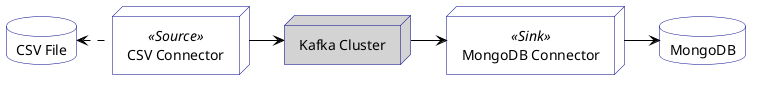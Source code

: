 @startuml
<style>
' TODO: Export to a generic style sheet
componentDiagram {
    LineColor darkblue
    TextColor blue
    BackGroundColor white

    agent {
        BackGroundColor palegreen
    }
    .Virtual {
        BackGroundColor lightgray
    }
    database {
        BackGroundColor white
    }
    actor {
        LineColor black
    }
    arrow {
        LineColor black
    }
}
document {
  BackGroundColor white
}
</style>

node "CSV Connector" as source <<Source>>
node "MongoDB Connector" as sink <<Sink>>

node "Kafka Cluster" as cluster #lightgrey {
}

database "MongoDB" as db
database "CSV File" as file_sink

file_sink <. source

source -> cluster

cluster -> sink
sink -> db


@enduml